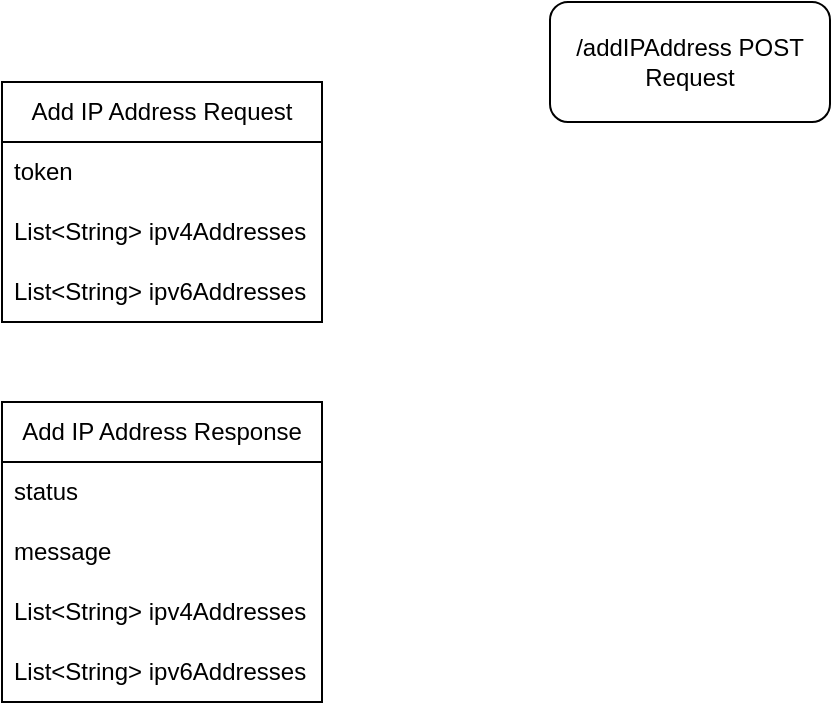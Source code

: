 <mxfile version="24.0.4" type="github">
  <diagram id="C5RBs43oDa-KdzZeNtuy" name="Page-1">
    <mxGraphModel dx="920" dy="693" grid="1" gridSize="10" guides="1" tooltips="1" connect="1" arrows="1" fold="1" page="1" pageScale="1" pageWidth="827" pageHeight="1169" math="0" shadow="0">
      <root>
        <mxCell id="WIyWlLk6GJQsqaUBKTNV-0" />
        <mxCell id="WIyWlLk6GJQsqaUBKTNV-1" parent="WIyWlLk6GJQsqaUBKTNV-0" />
        <mxCell id="WIyWlLk6GJQsqaUBKTNV-3" value="/addIPAddress POST Request" style="rounded=1;whiteSpace=wrap;html=1;fontSize=12;glass=0;strokeWidth=1;shadow=0;" parent="WIyWlLk6GJQsqaUBKTNV-1" vertex="1">
          <mxGeometry x="344" y="30" width="140" height="60" as="geometry" />
        </mxCell>
        <mxCell id="l_prRBOPt3UaEhULUR8Y-0" value="Add IP Address Request" style="swimlane;fontStyle=0;childLayout=stackLayout;horizontal=1;startSize=30;horizontalStack=0;resizeParent=1;resizeParentMax=0;resizeLast=0;collapsible=1;marginBottom=0;whiteSpace=wrap;html=1;" vertex="1" parent="WIyWlLk6GJQsqaUBKTNV-1">
          <mxGeometry x="70" y="70" width="160" height="120" as="geometry" />
        </mxCell>
        <mxCell id="l_prRBOPt3UaEhULUR8Y-1" value="token" style="text;strokeColor=none;fillColor=none;align=left;verticalAlign=middle;spacingLeft=4;spacingRight=4;overflow=hidden;points=[[0,0.5],[1,0.5]];portConstraint=eastwest;rotatable=0;whiteSpace=wrap;html=1;" vertex="1" parent="l_prRBOPt3UaEhULUR8Y-0">
          <mxGeometry y="30" width="160" height="30" as="geometry" />
        </mxCell>
        <mxCell id="l_prRBOPt3UaEhULUR8Y-2" value="List&amp;lt;String&amp;gt; ipv4Addresses" style="text;strokeColor=none;fillColor=none;align=left;verticalAlign=middle;spacingLeft=4;spacingRight=4;overflow=hidden;points=[[0,0.5],[1,0.5]];portConstraint=eastwest;rotatable=0;whiteSpace=wrap;html=1;" vertex="1" parent="l_prRBOPt3UaEhULUR8Y-0">
          <mxGeometry y="60" width="160" height="30" as="geometry" />
        </mxCell>
        <mxCell id="l_prRBOPt3UaEhULUR8Y-3" value="List&amp;lt;String&amp;gt; ipv6Addresses" style="text;strokeColor=none;fillColor=none;align=left;verticalAlign=middle;spacingLeft=4;spacingRight=4;overflow=hidden;points=[[0,0.5],[1,0.5]];portConstraint=eastwest;rotatable=0;whiteSpace=wrap;html=1;" vertex="1" parent="l_prRBOPt3UaEhULUR8Y-0">
          <mxGeometry y="90" width="160" height="30" as="geometry" />
        </mxCell>
        <mxCell id="l_prRBOPt3UaEhULUR8Y-4" value="Add IP Address Response" style="swimlane;fontStyle=0;childLayout=stackLayout;horizontal=1;startSize=30;horizontalStack=0;resizeParent=1;resizeParentMax=0;resizeLast=0;collapsible=1;marginBottom=0;whiteSpace=wrap;html=1;" vertex="1" parent="WIyWlLk6GJQsqaUBKTNV-1">
          <mxGeometry x="70" y="230" width="160" height="150" as="geometry" />
        </mxCell>
        <mxCell id="l_prRBOPt3UaEhULUR8Y-5" value="status" style="text;strokeColor=none;fillColor=none;align=left;verticalAlign=middle;spacingLeft=4;spacingRight=4;overflow=hidden;points=[[0,0.5],[1,0.5]];portConstraint=eastwest;rotatable=0;whiteSpace=wrap;html=1;" vertex="1" parent="l_prRBOPt3UaEhULUR8Y-4">
          <mxGeometry y="30" width="160" height="30" as="geometry" />
        </mxCell>
        <mxCell id="l_prRBOPt3UaEhULUR8Y-8" value="message" style="text;strokeColor=none;fillColor=none;align=left;verticalAlign=middle;spacingLeft=4;spacingRight=4;overflow=hidden;points=[[0,0.5],[1,0.5]];portConstraint=eastwest;rotatable=0;whiteSpace=wrap;html=1;" vertex="1" parent="l_prRBOPt3UaEhULUR8Y-4">
          <mxGeometry y="60" width="160" height="30" as="geometry" />
        </mxCell>
        <mxCell id="l_prRBOPt3UaEhULUR8Y-6" value="List&amp;lt;String&amp;gt; ipv4Addresses" style="text;strokeColor=none;fillColor=none;align=left;verticalAlign=middle;spacingLeft=4;spacingRight=4;overflow=hidden;points=[[0,0.5],[1,0.5]];portConstraint=eastwest;rotatable=0;whiteSpace=wrap;html=1;" vertex="1" parent="l_prRBOPt3UaEhULUR8Y-4">
          <mxGeometry y="90" width="160" height="30" as="geometry" />
        </mxCell>
        <mxCell id="l_prRBOPt3UaEhULUR8Y-7" value="List&amp;lt;String&amp;gt; ipv6Addresses" style="text;strokeColor=none;fillColor=none;align=left;verticalAlign=middle;spacingLeft=4;spacingRight=4;overflow=hidden;points=[[0,0.5],[1,0.5]];portConstraint=eastwest;rotatable=0;whiteSpace=wrap;html=1;" vertex="1" parent="l_prRBOPt3UaEhULUR8Y-4">
          <mxGeometry y="120" width="160" height="30" as="geometry" />
        </mxCell>
      </root>
    </mxGraphModel>
  </diagram>
</mxfile>
